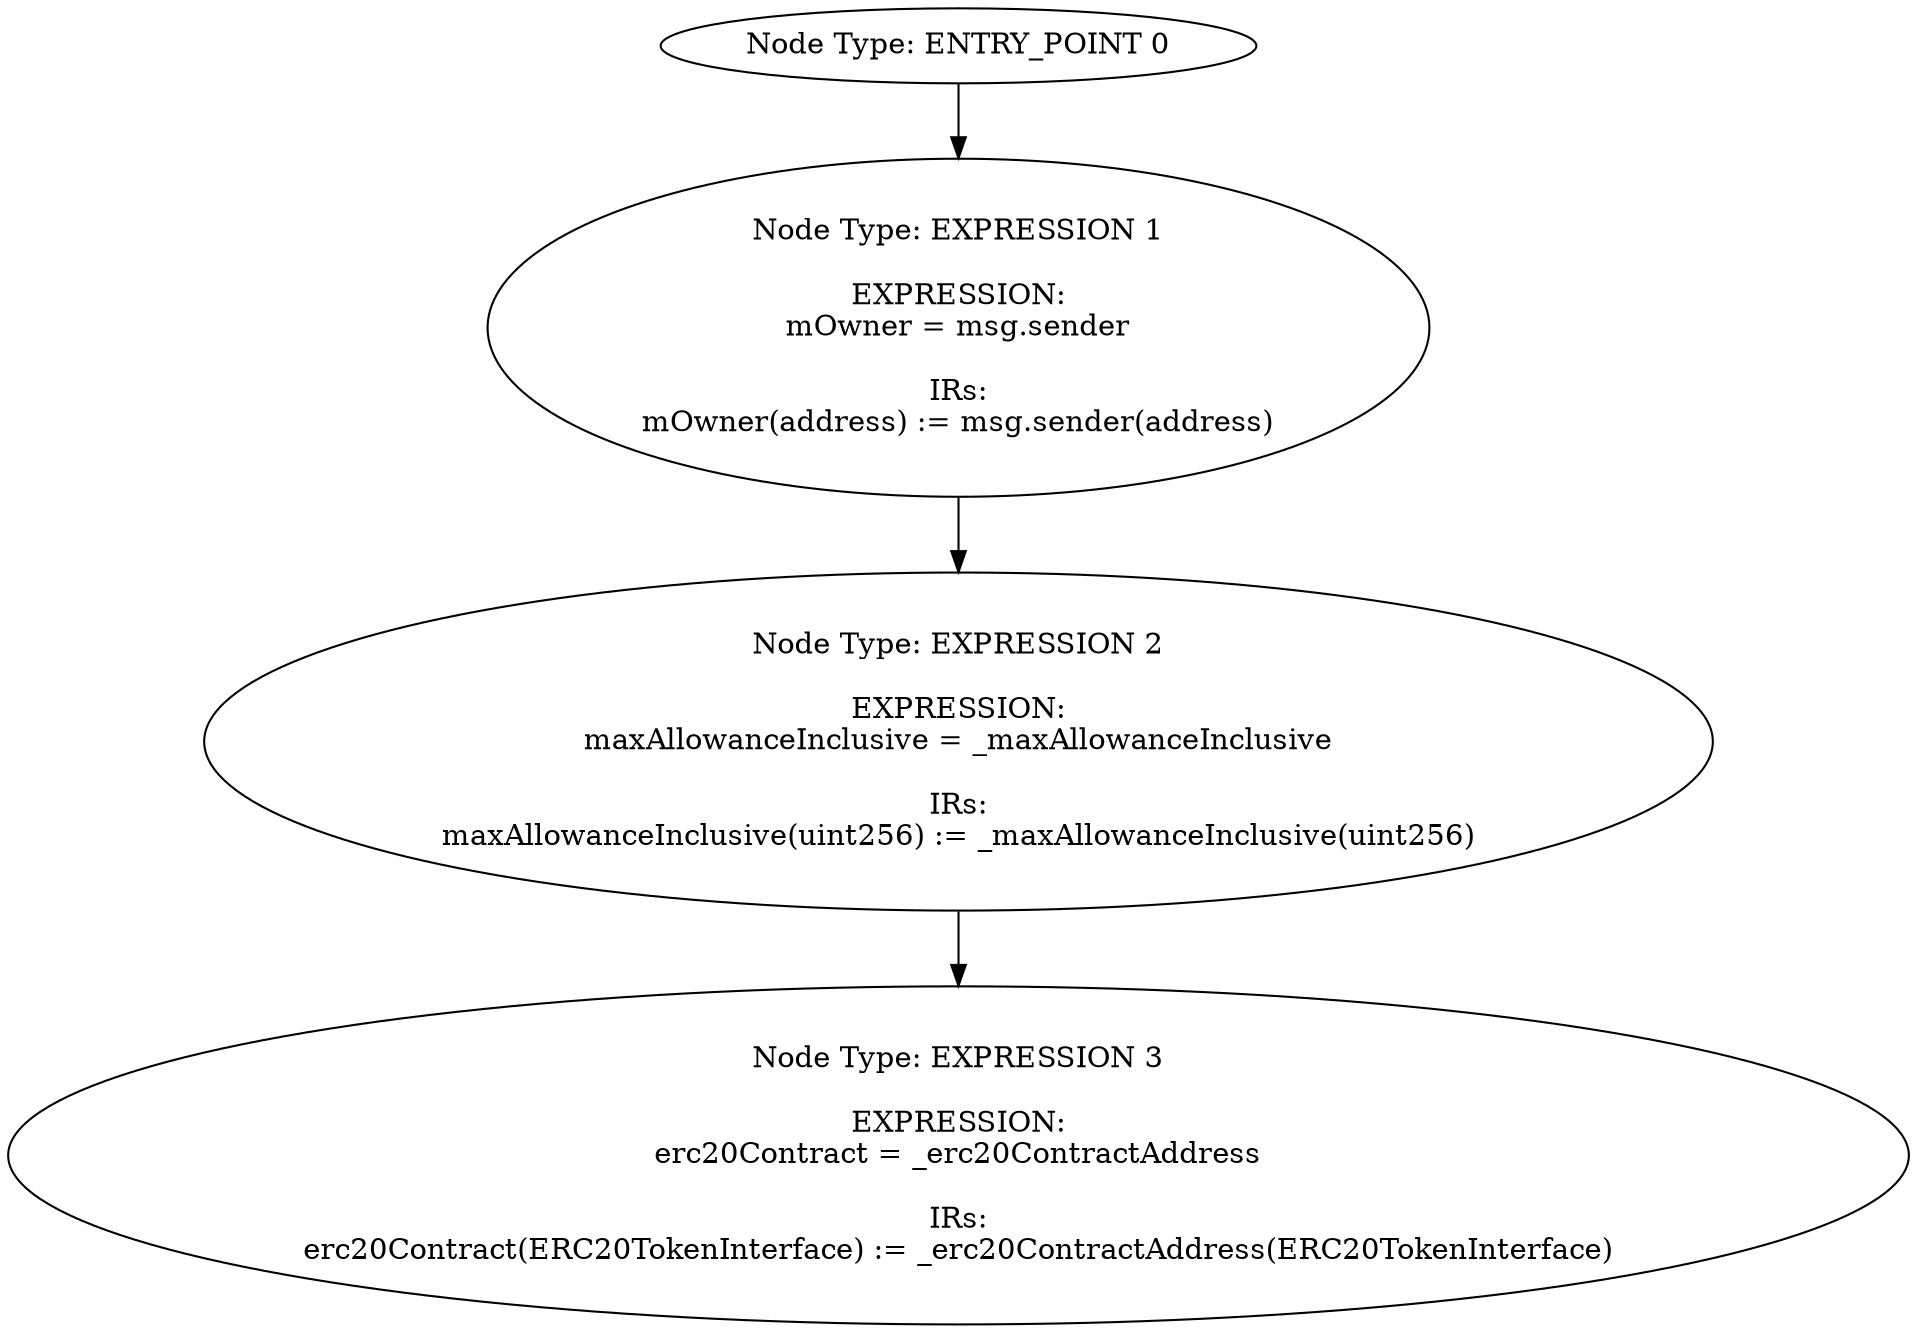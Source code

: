digraph{
0[label="Node Type: ENTRY_POINT 0
"];
0->1;
1[label="Node Type: EXPRESSION 1

EXPRESSION:
mOwner = msg.sender

IRs:
mOwner(address) := msg.sender(address)"];
1->2;
2[label="Node Type: EXPRESSION 2

EXPRESSION:
maxAllowanceInclusive = _maxAllowanceInclusive

IRs:
maxAllowanceInclusive(uint256) := _maxAllowanceInclusive(uint256)"];
2->3;
3[label="Node Type: EXPRESSION 3

EXPRESSION:
erc20Contract = _erc20ContractAddress

IRs:
erc20Contract(ERC20TokenInterface) := _erc20ContractAddress(ERC20TokenInterface)"];
}
